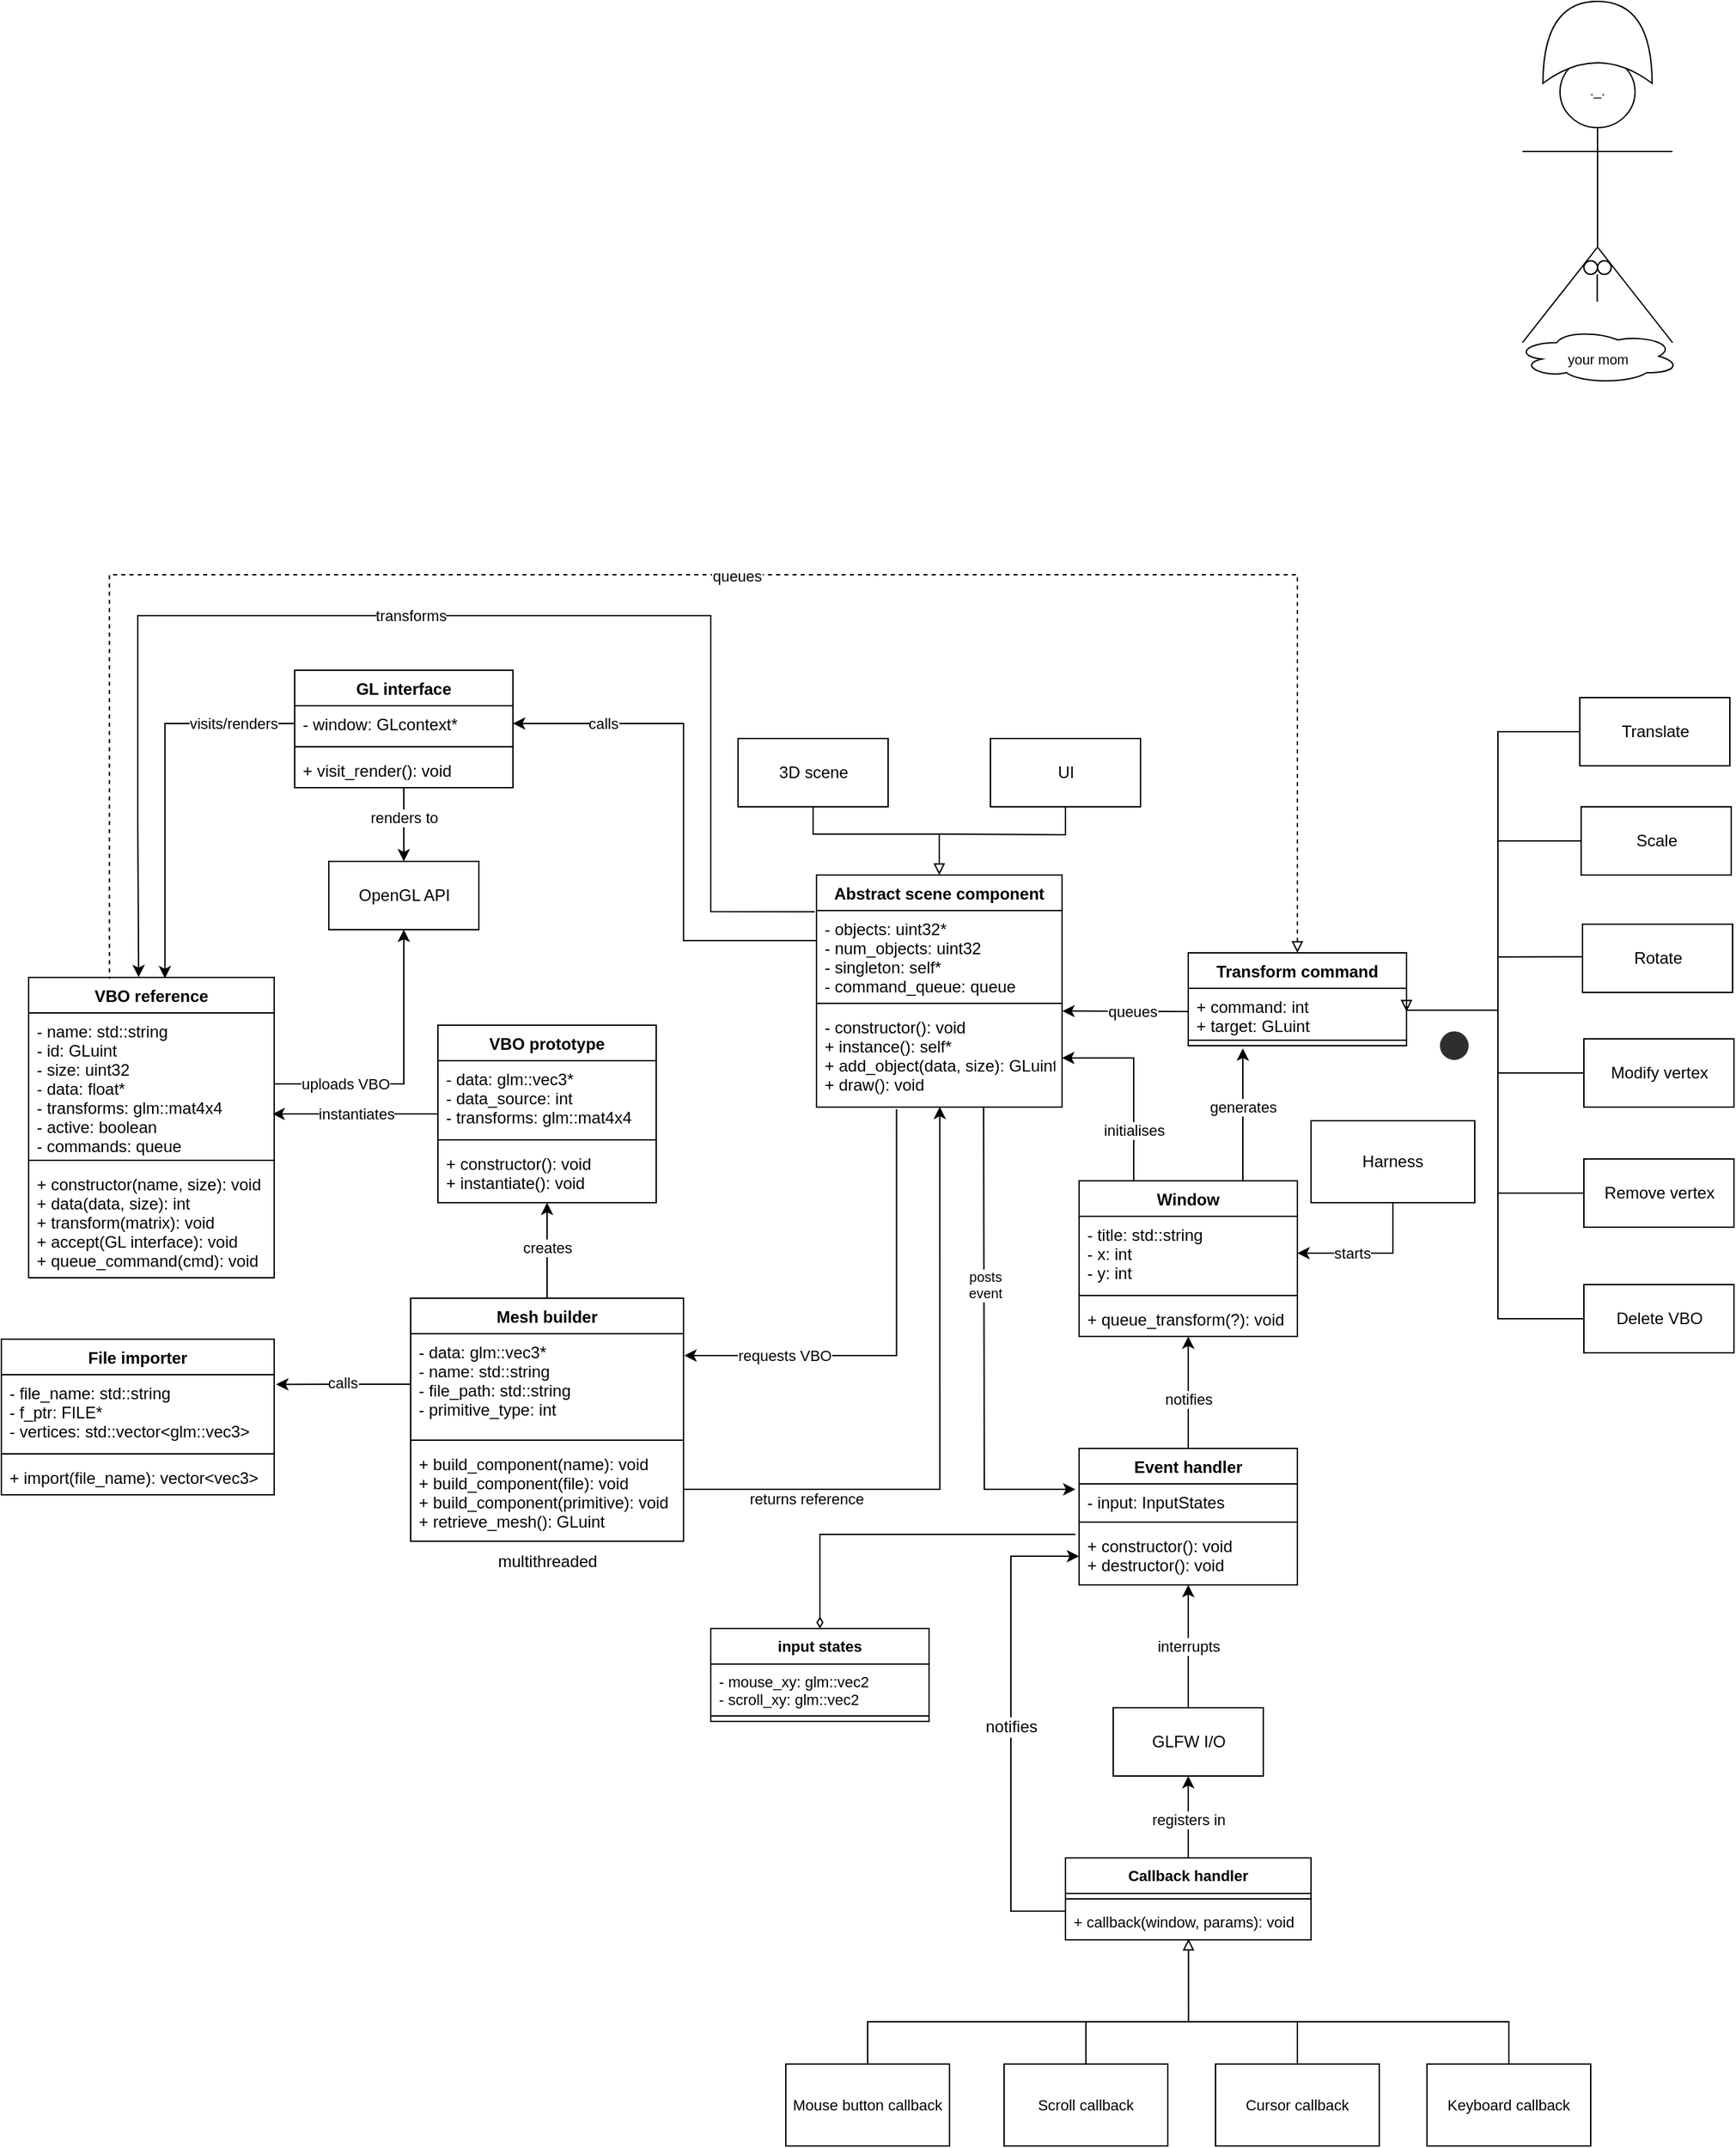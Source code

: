 <mxfile version="20.7.4" type="device"><diagram id="W9tIgFoE3N0dpQZnhDmk" name="Page-1"><mxGraphModel dx="1434" dy="965" grid="1" gridSize="10" guides="1" tooltips="1" connect="1" arrows="1" fold="1" page="1" pageScale="1" pageWidth="3300" pageHeight="4681" math="0" shadow="0"><root><mxCell id="0"/><mxCell id="1" parent="0"/><mxCell id="KyaV4JuoEpW7Y1xoKNzu-1" value="Window" style="swimlane;fontStyle=1;align=center;verticalAlign=top;childLayout=stackLayout;horizontal=1;startSize=26;horizontalStack=0;resizeParent=1;resizeParentMax=0;resizeLast=0;collapsible=1;marginBottom=0;" parent="1" vertex="1"><mxGeometry x="1940" y="1664" width="160" height="114" as="geometry"/></mxCell><mxCell id="KyaV4JuoEpW7Y1xoKNzu-2" value="- title: std::string&#10;- x: int&#10;- y: int" style="text;strokeColor=none;fillColor=none;align=left;verticalAlign=top;spacingLeft=4;spacingRight=4;overflow=hidden;rotatable=0;points=[[0,0.5],[1,0.5]];portConstraint=eastwest;" parent="KyaV4JuoEpW7Y1xoKNzu-1" vertex="1"><mxGeometry y="26" width="160" height="54" as="geometry"/></mxCell><mxCell id="KyaV4JuoEpW7Y1xoKNzu-3" value="" style="line;strokeWidth=1;fillColor=none;align=left;verticalAlign=middle;spacingTop=-1;spacingLeft=3;spacingRight=3;rotatable=0;labelPosition=right;points=[];portConstraint=eastwest;strokeColor=inherit;" parent="KyaV4JuoEpW7Y1xoKNzu-1" vertex="1"><mxGeometry y="80" width="160" height="8" as="geometry"/></mxCell><mxCell id="KyaV4JuoEpW7Y1xoKNzu-4" value="+ queue_transform(?): void" style="text;strokeColor=none;fillColor=none;align=left;verticalAlign=top;spacingLeft=4;spacingRight=4;overflow=hidden;rotatable=0;points=[[0,0.5],[1,0.5]];portConstraint=eastwest;" parent="KyaV4JuoEpW7Y1xoKNzu-1" vertex="1"><mxGeometry y="88" width="160" height="26" as="geometry"/></mxCell><mxCell id="KyaV4JuoEpW7Y1xoKNzu-5" value="VBO reference" style="swimlane;fontStyle=1;align=center;verticalAlign=top;childLayout=stackLayout;horizontal=1;startSize=26;horizontalStack=0;resizeParent=1;resizeParentMax=0;resizeLast=0;collapsible=1;marginBottom=0;" parent="1" vertex="1"><mxGeometry x="1170" y="1515" width="180" height="220" as="geometry"/></mxCell><mxCell id="KyaV4JuoEpW7Y1xoKNzu-6" value="- name: std::string&#10;- id: GLuint&#10;- size: uint32&#10;- data: float*&#10;- transforms: glm::mat4x4&#10;- active: boolean&#10;- commands: queue&#10;&#10;" style="text;strokeColor=none;fillColor=none;align=left;verticalAlign=top;spacingLeft=4;spacingRight=4;overflow=hidden;rotatable=0;points=[[0,0.5],[1,0.5]];portConstraint=eastwest;" parent="KyaV4JuoEpW7Y1xoKNzu-5" vertex="1"><mxGeometry y="26" width="180" height="104" as="geometry"/></mxCell><mxCell id="KyaV4JuoEpW7Y1xoKNzu-7" value="" style="line;strokeWidth=1;fillColor=none;align=left;verticalAlign=middle;spacingTop=-1;spacingLeft=3;spacingRight=3;rotatable=0;labelPosition=right;points=[];portConstraint=eastwest;strokeColor=inherit;" parent="KyaV4JuoEpW7Y1xoKNzu-5" vertex="1"><mxGeometry y="130" width="180" height="8" as="geometry"/></mxCell><mxCell id="KyaV4JuoEpW7Y1xoKNzu-8" value="+ constructor(name, size): void&#10;+ data(data, size): int&#10;+ transform(matrix): void&#10;+ accept(GL interface): void&#10;+ queue_command(cmd): void&#10;&#10;&#10;" style="text;strokeColor=none;fillColor=none;align=left;verticalAlign=top;spacingLeft=4;spacingRight=4;overflow=hidden;rotatable=0;points=[[0,0.5],[1,0.5]];portConstraint=eastwest;" parent="KyaV4JuoEpW7Y1xoKNzu-5" vertex="1"><mxGeometry y="138" width="180" height="82" as="geometry"/></mxCell><mxCell id="KyaV4JuoEpW7Y1xoKNzu-9" value="" style="group" parent="1" connectable="0" vertex="1"><mxGeometry x="1690" y="1340" width="295" height="250" as="geometry"/></mxCell><mxCell id="KyaV4JuoEpW7Y1xoKNzu-10" value="Abstract scene component" style="swimlane;fontStyle=1;align=center;verticalAlign=top;childLayout=stackLayout;horizontal=1;startSize=26;horizontalStack=0;resizeParent=1;resizeParentMax=0;resizeLast=0;collapsible=1;marginBottom=0;" parent="KyaV4JuoEpW7Y1xoKNzu-9" vertex="1"><mxGeometry x="57.5" y="100" width="180" height="170" as="geometry"/></mxCell><mxCell id="KyaV4JuoEpW7Y1xoKNzu-11" value="- objects: uint32*&#10;- num_objects: uint32&#10;- singleton: self*&#10;- command_queue: queue&#10;" style="text;strokeColor=none;fillColor=none;align=left;verticalAlign=top;spacingLeft=4;spacingRight=4;overflow=hidden;rotatable=0;points=[[0,0.5],[1,0.5]];portConstraint=eastwest;" parent="KyaV4JuoEpW7Y1xoKNzu-10" vertex="1"><mxGeometry y="26" width="180" height="64" as="geometry"/></mxCell><mxCell id="KyaV4JuoEpW7Y1xoKNzu-12" value="" style="line;strokeWidth=1;fillColor=none;align=left;verticalAlign=middle;spacingTop=-1;spacingLeft=3;spacingRight=3;rotatable=0;labelPosition=right;points=[];portConstraint=eastwest;strokeColor=inherit;" parent="KyaV4JuoEpW7Y1xoKNzu-10" vertex="1"><mxGeometry y="90" width="180" height="8" as="geometry"/></mxCell><mxCell id="KyaV4JuoEpW7Y1xoKNzu-13" value="- constructor(): void&#10;+ instance(): self*&#10;+ add_object(data, size): GLuint&#10;+ draw(): void&#10;" style="text;strokeColor=none;fillColor=none;align=left;verticalAlign=top;spacingLeft=4;spacingRight=4;overflow=hidden;rotatable=0;points=[[0,0.5],[1,0.5]];portConstraint=eastwest;" parent="KyaV4JuoEpW7Y1xoKNzu-10" vertex="1"><mxGeometry y="98" width="180" height="72" as="geometry"/></mxCell><mxCell id="KyaV4JuoEpW7Y1xoKNzu-14" value="3D scene" style="html=1;" parent="KyaV4JuoEpW7Y1xoKNzu-9" vertex="1"><mxGeometry width="110" height="50" as="geometry"/></mxCell><mxCell id="KyaV4JuoEpW7Y1xoKNzu-15" value="UI" style="html=1;" parent="KyaV4JuoEpW7Y1xoKNzu-9" vertex="1"><mxGeometry x="185" width="110" height="50" as="geometry"/></mxCell><mxCell id="KyaV4JuoEpW7Y1xoKNzu-16" value="" style="endArrow=block;html=1;rounded=0;endFill=0;entryX=0.5;entryY=0;entryDx=0;entryDy=0;exitX=0.5;exitY=1;exitDx=0;exitDy=0;edgeStyle=orthogonalEdgeStyle;" parent="KyaV4JuoEpW7Y1xoKNzu-9" source="KyaV4JuoEpW7Y1xoKNzu-14" target="KyaV4JuoEpW7Y1xoKNzu-10" edge="1"><mxGeometry width="50" height="50" relative="1" as="geometry"><mxPoint x="-172.5" y="10" as="sourcePoint"/><mxPoint x="-122.5" y="-40" as="targetPoint"/><Array as="points"><mxPoint x="55.5" y="70"/><mxPoint x="147.5" y="70"/></Array></mxGeometry></mxCell><mxCell id="KyaV4JuoEpW7Y1xoKNzu-17" value="" style="endArrow=none;html=1;rounded=0;entryX=0.5;entryY=1;entryDx=0;entryDy=0;edgeStyle=orthogonalEdgeStyle;" parent="KyaV4JuoEpW7Y1xoKNzu-9" target="KyaV4JuoEpW7Y1xoKNzu-15" edge="1"><mxGeometry width="50" height="50" relative="1" as="geometry"><mxPoint x="147.5" y="70" as="sourcePoint"/><mxPoint x="327.5" y="70" as="targetPoint"/></mxGeometry></mxCell><mxCell id="KyaV4JuoEpW7Y1xoKNzu-18" value="" style="group" parent="1" connectable="0" vertex="1"><mxGeometry x="2010" y="1310" width="410" height="480" as="geometry"/></mxCell><mxCell id="KyaV4JuoEpW7Y1xoKNzu-19" value="Translate" style="html=1;" parent="KyaV4JuoEpW7Y1xoKNzu-18" vertex="1"><mxGeometry x="297" width="110" height="50" as="geometry"/></mxCell><mxCell id="KyaV4JuoEpW7Y1xoKNzu-20" value="Scale" style="html=1;" parent="KyaV4JuoEpW7Y1xoKNzu-18" vertex="1"><mxGeometry x="298" y="80" width="110" height="50" as="geometry"/></mxCell><mxCell id="KyaV4JuoEpW7Y1xoKNzu-21" value="Rotate" style="html=1;" parent="KyaV4JuoEpW7Y1xoKNzu-18" vertex="1"><mxGeometry x="299" y="166" width="110" height="50" as="geometry"/></mxCell><mxCell id="KyaV4JuoEpW7Y1xoKNzu-22" value="Modify vertex" style="html=1;" parent="KyaV4JuoEpW7Y1xoKNzu-18" vertex="1"><mxGeometry x="300" y="250" width="110" height="50" as="geometry"/></mxCell><mxCell id="KyaV4JuoEpW7Y1xoKNzu-23" value="Remove vertex" style="html=1;" parent="KyaV4JuoEpW7Y1xoKNzu-18" vertex="1"><mxGeometry x="300" y="338" width="110" height="50" as="geometry"/></mxCell><mxCell id="KyaV4JuoEpW7Y1xoKNzu-24" value="Delete VBO" style="html=1;" parent="KyaV4JuoEpW7Y1xoKNzu-18" vertex="1"><mxGeometry x="300" y="430" width="110" height="50" as="geometry"/></mxCell><mxCell id="KyaV4JuoEpW7Y1xoKNzu-25" value="" style="endArrow=block;html=1;rounded=0;endFill=0;exitX=0;exitY=0.5;exitDx=0;exitDy=0;edgeStyle=orthogonalEdgeStyle;" parent="KyaV4JuoEpW7Y1xoKNzu-18" source="KyaV4JuoEpW7Y1xoKNzu-19" edge="1"><mxGeometry width="50" height="50" relative="1" as="geometry"><mxPoint x="-303" y="190" as="sourcePoint"/><mxPoint x="170" y="230" as="targetPoint"/><Array as="points"><mxPoint x="237" y="25"/><mxPoint x="237" y="229"/></Array></mxGeometry></mxCell><mxCell id="KyaV4JuoEpW7Y1xoKNzu-26" value="" style="endArrow=none;html=1;rounded=0;entryX=0;entryY=0.5;entryDx=0;entryDy=0;edgeStyle=orthogonalEdgeStyle;" parent="KyaV4JuoEpW7Y1xoKNzu-18" target="KyaV4JuoEpW7Y1xoKNzu-24" edge="1"><mxGeometry width="50" height="50" relative="1" as="geometry"><mxPoint x="237" y="220" as="sourcePoint"/><mxPoint x="147" y="100" as="targetPoint"/><Array as="points"><mxPoint x="237" y="455"/></Array></mxGeometry></mxCell><mxCell id="KyaV4JuoEpW7Y1xoKNzu-27" value="" style="endArrow=none;html=1;rounded=0;exitX=0;exitY=0.5;exitDx=0;exitDy=0;" parent="KyaV4JuoEpW7Y1xoKNzu-18" source="KyaV4JuoEpW7Y1xoKNzu-20" edge="1"><mxGeometry width="50" height="50" relative="1" as="geometry"><mxPoint x="567" y="210" as="sourcePoint"/><mxPoint x="237" y="105" as="targetPoint"/></mxGeometry></mxCell><mxCell id="KyaV4JuoEpW7Y1xoKNzu-28" value="" style="endArrow=none;html=1;rounded=0;exitX=-0.001;exitY=0.478;exitDx=0;exitDy=0;exitPerimeter=0;" parent="KyaV4JuoEpW7Y1xoKNzu-18" source="KyaV4JuoEpW7Y1xoKNzu-21" edge="1"><mxGeometry width="50" height="50" relative="1" as="geometry"><mxPoint x="287" y="190" as="sourcePoint"/><mxPoint x="237" y="190" as="targetPoint"/></mxGeometry></mxCell><mxCell id="KyaV4JuoEpW7Y1xoKNzu-29" value="" style="endArrow=none;html=1;rounded=0;entryX=0;entryY=0.5;entryDx=0;entryDy=0;" parent="KyaV4JuoEpW7Y1xoKNzu-18" target="KyaV4JuoEpW7Y1xoKNzu-22" edge="1"><mxGeometry width="50" height="50" relative="1" as="geometry"><mxPoint x="237" y="275" as="sourcePoint"/><mxPoint x="207" y="330" as="targetPoint"/></mxGeometry></mxCell><mxCell id="KyaV4JuoEpW7Y1xoKNzu-30" value="" style="endArrow=none;html=1;rounded=0;entryX=0;entryY=0.5;entryDx=0;entryDy=0;" parent="KyaV4JuoEpW7Y1xoKNzu-18" target="KyaV4JuoEpW7Y1xoKNzu-23" edge="1"><mxGeometry width="50" height="50" relative="1" as="geometry"><mxPoint x="237" y="363" as="sourcePoint"/><mxPoint x="197" y="380" as="targetPoint"/></mxGeometry></mxCell><mxCell id="KyaV4JuoEpW7Y1xoKNzu-31" value="Transform command" style="swimlane;fontStyle=1;align=center;verticalAlign=top;childLayout=stackLayout;horizontal=1;startSize=26;horizontalStack=0;resizeParent=1;resizeParentMax=0;resizeLast=0;collapsible=1;marginBottom=0;" parent="KyaV4JuoEpW7Y1xoKNzu-18" vertex="1"><mxGeometry x="10" y="187" width="160" height="68" as="geometry"/></mxCell><mxCell id="KyaV4JuoEpW7Y1xoKNzu-32" value="+ command: int&#10;+ target: GLuint&#10;" style="text;strokeColor=none;fillColor=none;align=left;verticalAlign=top;spacingLeft=4;spacingRight=4;overflow=hidden;rotatable=0;points=[[0,0.5],[1,0.5]];portConstraint=eastwest;" parent="KyaV4JuoEpW7Y1xoKNzu-31" vertex="1"><mxGeometry y="26" width="160" height="34" as="geometry"/></mxCell><mxCell id="KyaV4JuoEpW7Y1xoKNzu-33" value="" style="line;strokeWidth=1;fillColor=none;align=left;verticalAlign=middle;spacingTop=-1;spacingLeft=3;spacingRight=3;rotatable=0;labelPosition=right;points=[];portConstraint=eastwest;strokeColor=inherit;" parent="KyaV4JuoEpW7Y1xoKNzu-31" vertex="1"><mxGeometry y="60" width="160" height="8" as="geometry"/></mxCell><mxCell id="KyaV4JuoEpW7Y1xoKNzu-78" value="Harness" style="rounded=0;whiteSpace=wrap;html=1;" parent="KyaV4JuoEpW7Y1xoKNzu-18" vertex="1"><mxGeometry x="100" y="310" width="120" height="60" as="geometry"/></mxCell><mxCell id="KyaV4JuoEpW7Y1xoKNzu-96" value="" style="ellipse;html=1;shape=startState;fillColor=#2f2d2d;strokeColor=#F8FFF2;" parent="KyaV4JuoEpW7Y1xoKNzu-18" vertex="1"><mxGeometry x="190" y="240" width="30" height="30" as="geometry"/></mxCell><mxCell id="KyaV4JuoEpW7Y1xoKNzu-97" value="" style="edgeStyle=orthogonalEdgeStyle;html=1;verticalAlign=bottom;endArrow=open;endSize=8;strokeColor=#ffffff;rounded=0;entryX=0.5;entryY=0;entryDx=0;entryDy=0;" parent="KyaV4JuoEpW7Y1xoKNzu-18" source="KyaV4JuoEpW7Y1xoKNzu-96" target="KyaV4JuoEpW7Y1xoKNzu-78" edge="1"><mxGeometry relative="1" as="geometry"><mxPoint x="645" y="628" as="targetPoint"/></mxGeometry></mxCell><mxCell id="KyaV4JuoEpW7Y1xoKNzu-34" value="VBO prototype" style="swimlane;fontStyle=1;align=center;verticalAlign=top;childLayout=stackLayout;horizontal=1;startSize=26;horizontalStack=0;resizeParent=1;resizeParentMax=0;resizeLast=0;collapsible=1;marginBottom=0;" parent="1" vertex="1"><mxGeometry x="1470" y="1550" width="160" height="130" as="geometry"/></mxCell><mxCell id="KyaV4JuoEpW7Y1xoKNzu-35" value="- data: glm::vec3*&#10;- data_source: int&#10;- transforms: glm::mat4x4&#10;" style="text;strokeColor=none;fillColor=none;align=left;verticalAlign=top;spacingLeft=4;spacingRight=4;overflow=hidden;rotatable=0;points=[[0,0.5],[1,0.5]];portConstraint=eastwest;" parent="KyaV4JuoEpW7Y1xoKNzu-34" vertex="1"><mxGeometry y="26" width="160" height="54" as="geometry"/></mxCell><mxCell id="KyaV4JuoEpW7Y1xoKNzu-36" value="" style="line;strokeWidth=1;fillColor=none;align=left;verticalAlign=middle;spacingTop=-1;spacingLeft=3;spacingRight=3;rotatable=0;labelPosition=right;points=[];portConstraint=eastwest;strokeColor=inherit;" parent="KyaV4JuoEpW7Y1xoKNzu-34" vertex="1"><mxGeometry y="80" width="160" height="8" as="geometry"/></mxCell><mxCell id="KyaV4JuoEpW7Y1xoKNzu-37" value="+ constructor(): void&#10;+ instantiate(): void" style="text;strokeColor=none;fillColor=none;align=left;verticalAlign=top;spacingLeft=4;spacingRight=4;overflow=hidden;rotatable=0;points=[[0,0.5],[1,0.5]];portConstraint=eastwest;" parent="KyaV4JuoEpW7Y1xoKNzu-34" vertex="1"><mxGeometry y="88" width="160" height="42" as="geometry"/></mxCell><mxCell id="KyaV4JuoEpW7Y1xoKNzu-38" value="" style="endArrow=classic;html=1;rounded=0;exitX=0.5;exitY=0;exitDx=0;exitDy=0;" parent="1" source="KyaV4JuoEpW7Y1xoKNzu-62" target="KyaV4JuoEpW7Y1xoKNzu-37" edge="1"><mxGeometry width="50" height="50" relative="1" as="geometry"><mxPoint x="1270" y="1750" as="sourcePoint"/><mxPoint x="1530" y="1600" as="targetPoint"/></mxGeometry></mxCell><mxCell id="KyaV4JuoEpW7Y1xoKNzu-39" value="creates" style="edgeLabel;html=1;align=center;verticalAlign=middle;resizable=0;points=[];" parent="KyaV4JuoEpW7Y1xoKNzu-38" connectable="0" vertex="1"><mxGeometry x="-0.261" y="-2" relative="1" as="geometry"><mxPoint x="-2" y="-11" as="offset"/></mxGeometry></mxCell><mxCell id="KyaV4JuoEpW7Y1xoKNzu-40" value="" style="endArrow=classic;html=1;rounded=0;edgeStyle=orthogonalEdgeStyle;entryX=0.502;entryY=0.996;entryDx=0;entryDy=0;entryPerimeter=0;exitX=1;exitY=0.5;exitDx=0;exitDy=0;" parent="1" source="KyaV4JuoEpW7Y1xoKNzu-65" target="KyaV4JuoEpW7Y1xoKNzu-13" edge="1"><mxGeometry width="50" height="50" relative="1" as="geometry"><mxPoint x="1650" y="1710" as="sourcePoint"/><mxPoint x="1700" y="1660" as="targetPoint"/><Array as="points"><mxPoint x="1650" y="1890"/><mxPoint x="1838" y="1890"/></Array></mxGeometry></mxCell><mxCell id="KyaV4JuoEpW7Y1xoKNzu-41" value="returns reference" style="edgeLabel;html=1;align=center;verticalAlign=middle;resizable=0;points=[];" parent="KyaV4JuoEpW7Y1xoKNzu-40" connectable="0" vertex="1"><mxGeometry x="-0.184" y="-1" relative="1" as="geometry"><mxPoint x="-99" y="8" as="offset"/></mxGeometry></mxCell><mxCell id="KyaV4JuoEpW7Y1xoKNzu-42" value="" style="endArrow=classic;html=1;rounded=0;exitX=0.326;exitY=1.021;exitDx=0;exitDy=0;exitPerimeter=0;entryX=1.003;entryY=0.222;entryDx=0;entryDy=0;edgeStyle=orthogonalEdgeStyle;entryPerimeter=0;shadow=0;" parent="1" source="KyaV4JuoEpW7Y1xoKNzu-13" target="KyaV4JuoEpW7Y1xoKNzu-63" edge="1"><mxGeometry width="50" height="50" relative="1" as="geometry"><mxPoint x="1260" y="1740" as="sourcePoint"/><mxPoint x="1310" y="1690" as="targetPoint"/><Array as="points"><mxPoint x="1806" y="1792"/><mxPoint x="1651" y="1792"/></Array></mxGeometry></mxCell><mxCell id="KyaV4JuoEpW7Y1xoKNzu-43" value="requests VBO" style="edgeLabel;html=1;align=center;verticalAlign=middle;resizable=0;points=[];" parent="KyaV4JuoEpW7Y1xoKNzu-42" connectable="0" vertex="1"><mxGeometry x="0.219" relative="1" as="geometry"><mxPoint x="-58" as="offset"/></mxGeometry></mxCell><mxCell id="KyaV4JuoEpW7Y1xoKNzu-44" value="GL interface" style="swimlane;fontStyle=1;align=center;verticalAlign=top;childLayout=stackLayout;horizontal=1;startSize=26;horizontalStack=0;resizeParent=1;resizeParentMax=0;resizeLast=0;collapsible=1;marginBottom=0;" parent="1" vertex="1"><mxGeometry x="1365" y="1290" width="160" height="86" as="geometry"/></mxCell><mxCell id="KyaV4JuoEpW7Y1xoKNzu-45" value="- window: GLcontext*" style="text;strokeColor=none;fillColor=none;align=left;verticalAlign=top;spacingLeft=4;spacingRight=4;overflow=hidden;rotatable=0;points=[[0,0.5],[1,0.5]];portConstraint=eastwest;" parent="KyaV4JuoEpW7Y1xoKNzu-44" vertex="1"><mxGeometry y="26" width="160" height="26" as="geometry"/></mxCell><mxCell id="KyaV4JuoEpW7Y1xoKNzu-46" value="" style="line;strokeWidth=1;fillColor=none;align=left;verticalAlign=middle;spacingTop=-1;spacingLeft=3;spacingRight=3;rotatable=0;labelPosition=right;points=[];portConstraint=eastwest;strokeColor=inherit;" parent="KyaV4JuoEpW7Y1xoKNzu-44" vertex="1"><mxGeometry y="52" width="160" height="8" as="geometry"/></mxCell><mxCell id="KyaV4JuoEpW7Y1xoKNzu-47" value="+ visit_render(): void" style="text;strokeColor=none;fillColor=none;align=left;verticalAlign=top;spacingLeft=4;spacingRight=4;overflow=hidden;rotatable=0;points=[[0,0.5],[1,0.5]];portConstraint=eastwest;" parent="KyaV4JuoEpW7Y1xoKNzu-44" vertex="1"><mxGeometry y="60" width="160" height="26" as="geometry"/></mxCell><mxCell id="KyaV4JuoEpW7Y1xoKNzu-48" value="" style="endArrow=classic;html=1;rounded=0;shadow=0;exitX=0;exitY=0.5;exitDx=0;exitDy=0;entryX=1;entryY=0.5;entryDx=0;entryDy=0;edgeStyle=orthogonalEdgeStyle;" parent="1" source="KyaV4JuoEpW7Y1xoKNzu-11" target="KyaV4JuoEpW7Y1xoKNzu-45" edge="1"><mxGeometry width="50" height="50" relative="1" as="geometry"><mxPoint x="1270" y="1340" as="sourcePoint"/><mxPoint x="1320" y="1290" as="targetPoint"/><Array as="points"><mxPoint x="1650" y="1488"/><mxPoint x="1650" y="1329"/></Array></mxGeometry></mxCell><mxCell id="KyaV4JuoEpW7Y1xoKNzu-49" value="calls" style="edgeLabel;html=1;align=center;verticalAlign=middle;resizable=0;points=[];" parent="KyaV4JuoEpW7Y1xoKNzu-48" connectable="0" vertex="1"><mxGeometry x="0.554" y="3" relative="1" as="geometry"><mxPoint x="-22" y="-3" as="offset"/></mxGeometry></mxCell><mxCell id="KyaV4JuoEpW7Y1xoKNzu-50" value="visits/renders" style="endArrow=classic;html=1;rounded=0;shadow=0;exitX=0;exitY=0.5;exitDx=0;exitDy=0;edgeStyle=orthogonalEdgeStyle;entryX=0.555;entryY=0.003;entryDx=0;entryDy=0;entryPerimeter=0;" parent="1" source="KyaV4JuoEpW7Y1xoKNzu-45" target="KyaV4JuoEpW7Y1xoKNzu-5" edge="1"><mxGeometry x="-0.681" width="50" height="50" relative="1" as="geometry"><mxPoint x="1130" y="1360" as="sourcePoint"/><mxPoint x="1270" y="1400" as="targetPoint"/><mxPoint as="offset"/><Array as="points"><mxPoint x="1270" y="1329"/></Array></mxGeometry></mxCell><mxCell id="KyaV4JuoEpW7Y1xoKNzu-51" value="OpenGL API" style="html=1;" parent="1" vertex="1"><mxGeometry x="1390" y="1430" width="110" height="50" as="geometry"/></mxCell><mxCell id="KyaV4JuoEpW7Y1xoKNzu-52" value="transforms" style="endArrow=classic;html=1;rounded=0;shadow=0;exitX=-0.007;exitY=0.013;exitDx=0;exitDy=0;exitPerimeter=0;edgeStyle=orthogonalEdgeStyle;entryX=0.448;entryY=-0.001;entryDx=0;entryDy=0;entryPerimeter=0;" parent="1" source="KyaV4JuoEpW7Y1xoKNzu-11" target="KyaV4JuoEpW7Y1xoKNzu-5" edge="1"><mxGeometry x="0.049" width="50" height="50" relative="1" as="geometry"><mxPoint x="1260" y="1270" as="sourcePoint"/><mxPoint x="1250" y="1401" as="targetPoint"/><Array as="points"><mxPoint x="1670" y="1467"/><mxPoint x="1670" y="1250"/><mxPoint x="1250" y="1250"/><mxPoint x="1250" y="1401"/></Array><mxPoint as="offset"/></mxGeometry></mxCell><mxCell id="KyaV4JuoEpW7Y1xoKNzu-53" value="instantiates" style="endArrow=classic;html=1;rounded=0;shadow=0;exitX=0;exitY=0.5;exitDx=0;exitDy=0;entryX=0.993;entryY=0.712;entryDx=0;entryDy=0;entryPerimeter=0;" parent="1" source="KyaV4JuoEpW7Y1xoKNzu-34" target="KyaV4JuoEpW7Y1xoKNzu-6" edge="1"><mxGeometry width="50" height="50" relative="1" as="geometry"><mxPoint x="1390" y="1520" as="sourcePoint"/><mxPoint x="1440" y="1470" as="targetPoint"/></mxGeometry></mxCell><mxCell id="KyaV4JuoEpW7Y1xoKNzu-54" value="" style="group" parent="1" connectable="0" vertex="1"><mxGeometry x="1150" y="1750" width="500" height="208" as="geometry"/></mxCell><mxCell id="KyaV4JuoEpW7Y1xoKNzu-55" value="File importer" style="swimlane;fontStyle=1;align=center;verticalAlign=top;childLayout=stackLayout;horizontal=1;startSize=26;horizontalStack=0;resizeParent=1;resizeParentMax=0;resizeLast=0;collapsible=1;marginBottom=0;" parent="KyaV4JuoEpW7Y1xoKNzu-54" vertex="1"><mxGeometry y="30" width="200" height="114" as="geometry"/></mxCell><mxCell id="KyaV4JuoEpW7Y1xoKNzu-56" value="- file_name: std::string&#10;- f_ptr: FILE*&#10;- vertices: std::vector&lt;glm::vec3&gt;&#10;" style="text;strokeColor=none;fillColor=none;align=left;verticalAlign=top;spacingLeft=4;spacingRight=4;overflow=hidden;rotatable=0;points=[[0,0.5],[1,0.5]];portConstraint=eastwest;" parent="KyaV4JuoEpW7Y1xoKNzu-55" vertex="1"><mxGeometry y="26" width="200" height="54" as="geometry"/></mxCell><mxCell id="KyaV4JuoEpW7Y1xoKNzu-57" value="" style="line;strokeWidth=1;fillColor=none;align=left;verticalAlign=middle;spacingTop=-1;spacingLeft=3;spacingRight=3;rotatable=0;labelPosition=right;points=[];portConstraint=eastwest;strokeColor=inherit;" parent="KyaV4JuoEpW7Y1xoKNzu-55" vertex="1"><mxGeometry y="80" width="200" height="8" as="geometry"/></mxCell><mxCell id="KyaV4JuoEpW7Y1xoKNzu-58" value="+ import(file_name): vector&lt;vec3&gt;" style="text;strokeColor=none;fillColor=none;align=left;verticalAlign=top;spacingLeft=4;spacingRight=4;overflow=hidden;rotatable=0;points=[[0,0.5],[1,0.5]];portConstraint=eastwest;" parent="KyaV4JuoEpW7Y1xoKNzu-55" vertex="1"><mxGeometry y="88" width="200" height="26" as="geometry"/></mxCell><mxCell id="KyaV4JuoEpW7Y1xoKNzu-59" value="" style="endArrow=classic;html=1;rounded=0;shadow=0;exitX=0;exitY=0.5;exitDx=0;exitDy=0;entryX=1.007;entryY=0.132;entryDx=0;entryDy=0;entryPerimeter=0;" parent="KyaV4JuoEpW7Y1xoKNzu-54" source="KyaV4JuoEpW7Y1xoKNzu-63" target="KyaV4JuoEpW7Y1xoKNzu-56" edge="1"><mxGeometry width="50" height="50" relative="1" as="geometry"><mxPoint x="210" y="40" as="sourcePoint"/><mxPoint x="210" y="63" as="targetPoint"/></mxGeometry></mxCell><mxCell id="KyaV4JuoEpW7Y1xoKNzu-60" value="calls" style="edgeLabel;html=1;align=center;verticalAlign=middle;resizable=0;points=[];" parent="KyaV4JuoEpW7Y1xoKNzu-59" connectable="0" vertex="1"><mxGeometry x="0.154" y="-1" relative="1" as="geometry"><mxPoint x="7" as="offset"/></mxGeometry></mxCell><mxCell id="KyaV4JuoEpW7Y1xoKNzu-61" value="" style="group" parent="KyaV4JuoEpW7Y1xoKNzu-54" connectable="0" vertex="1"><mxGeometry x="300" width="200" height="208" as="geometry"/></mxCell><mxCell id="KyaV4JuoEpW7Y1xoKNzu-62" value="Mesh builder" style="swimlane;fontStyle=1;align=center;verticalAlign=top;childLayout=stackLayout;horizontal=1;startSize=26;horizontalStack=0;resizeParent=1;resizeParentMax=0;resizeLast=0;collapsible=1;marginBottom=0;" parent="KyaV4JuoEpW7Y1xoKNzu-61" vertex="1"><mxGeometry width="200" height="178" as="geometry"/></mxCell><mxCell id="KyaV4JuoEpW7Y1xoKNzu-63" value="- data: glm::vec3*&#10;- name: std::string&#10;- file_path: std::string&#10;- primitive_type: int&#10;" style="text;strokeColor=none;fillColor=none;align=left;verticalAlign=top;spacingLeft=4;spacingRight=4;overflow=hidden;rotatable=0;points=[[0,0.5],[1,0.5]];portConstraint=eastwest;" parent="KyaV4JuoEpW7Y1xoKNzu-62" vertex="1"><mxGeometry y="26" width="200" height="74" as="geometry"/></mxCell><mxCell id="KyaV4JuoEpW7Y1xoKNzu-64" value="" style="line;strokeWidth=1;fillColor=none;align=left;verticalAlign=middle;spacingTop=-1;spacingLeft=3;spacingRight=3;rotatable=0;labelPosition=right;points=[];portConstraint=eastwest;strokeColor=inherit;" parent="KyaV4JuoEpW7Y1xoKNzu-62" vertex="1"><mxGeometry y="100" width="200" height="8" as="geometry"/></mxCell><mxCell id="KyaV4JuoEpW7Y1xoKNzu-65" value="+ build_component(name): void&#10;+ build_component(file): void&#10;+ build_component(primitive): void&#10;+ retrieve_mesh(): GLuint&#10;" style="text;strokeColor=none;fillColor=none;align=left;verticalAlign=top;spacingLeft=4;spacingRight=4;overflow=hidden;rotatable=0;points=[[0,0.5],[1,0.5]];portConstraint=eastwest;" parent="KyaV4JuoEpW7Y1xoKNzu-62" vertex="1"><mxGeometry y="108" width="200" height="70" as="geometry"/></mxCell><mxCell id="KyaV4JuoEpW7Y1xoKNzu-66" value="multithreaded" style="text;html=1;align=center;verticalAlign=middle;resizable=0;points=[];autosize=1;strokeColor=none;fillColor=none;" parent="KyaV4JuoEpW7Y1xoKNzu-61" vertex="1"><mxGeometry x="50" y="178" width="100" height="30" as="geometry"/></mxCell><mxCell id="KyaV4JuoEpW7Y1xoKNzu-67" value="" style="endArrow=classic;html=1;rounded=0;shadow=0;exitX=1;exitY=0.5;exitDx=0;exitDy=0;entryX=0.5;entryY=1;entryDx=0;entryDy=0;edgeStyle=orthogonalEdgeStyle;" parent="1" source="KyaV4JuoEpW7Y1xoKNzu-6" target="KyaV4JuoEpW7Y1xoKNzu-51" edge="1"><mxGeometry width="50" height="50" relative="1" as="geometry"><mxPoint x="1380" y="1570" as="sourcePoint"/><mxPoint x="1430" y="1520" as="targetPoint"/></mxGeometry></mxCell><mxCell id="KyaV4JuoEpW7Y1xoKNzu-68" value="uploads VBO" style="edgeLabel;html=1;align=center;verticalAlign=middle;resizable=0;points=[];" parent="KyaV4JuoEpW7Y1xoKNzu-67" connectable="0" vertex="1"><mxGeometry x="-0.534" y="-1" relative="1" as="geometry"><mxPoint x="3" y="-1" as="offset"/></mxGeometry></mxCell><mxCell id="KyaV4JuoEpW7Y1xoKNzu-69" value="" style="endArrow=classic;html=1;rounded=0;shadow=0;entryX=0.5;entryY=0;entryDx=0;entryDy=0;exitX=0.5;exitY=1;exitDx=0;exitDy=0;" parent="1" source="KyaV4JuoEpW7Y1xoKNzu-44" target="KyaV4JuoEpW7Y1xoKNzu-51" edge="1"><mxGeometry width="50" height="50" relative="1" as="geometry"><mxPoint x="1370" y="1400" as="sourcePoint"/><mxPoint x="1350" y="1400" as="targetPoint"/></mxGeometry></mxCell><mxCell id="KyaV4JuoEpW7Y1xoKNzu-70" value="renders to" style="edgeLabel;html=1;align=center;verticalAlign=middle;resizable=0;points=[];" parent="KyaV4JuoEpW7Y1xoKNzu-69" connectable="0" vertex="1"><mxGeometry x="-0.196" relative="1" as="geometry"><mxPoint as="offset"/></mxGeometry></mxCell><mxCell id="KyaV4JuoEpW7Y1xoKNzu-71" value="" style="endArrow=classic;html=1;rounded=0;shadow=0;exitX=0;exitY=0.5;exitDx=0;exitDy=0;entryX=1.001;entryY=0.023;entryDx=0;entryDy=0;entryPerimeter=0;" parent="1" source="KyaV4JuoEpW7Y1xoKNzu-32" target="KyaV4JuoEpW7Y1xoKNzu-13" edge="1"><mxGeometry width="50" height="50" relative="1" as="geometry"><mxPoint x="1940" y="1660" as="sourcePoint"/><mxPoint x="1990" y="1610" as="targetPoint"/></mxGeometry></mxCell><mxCell id="KyaV4JuoEpW7Y1xoKNzu-72" value="queues" style="edgeLabel;html=1;align=center;verticalAlign=middle;resizable=0;points=[];" parent="KyaV4JuoEpW7Y1xoKNzu-71" connectable="0" vertex="1"><mxGeometry x="-0.097" y="2" relative="1" as="geometry"><mxPoint y="-2" as="offset"/></mxGeometry></mxCell><mxCell id="KyaV4JuoEpW7Y1xoKNzu-73" value="" style="endArrow=classic;html=1;rounded=0;shadow=0;exitX=0.25;exitY=0;exitDx=0;exitDy=0;entryX=1;entryY=0.5;entryDx=0;entryDy=0;" parent="1" source="KyaV4JuoEpW7Y1xoKNzu-1" target="KyaV4JuoEpW7Y1xoKNzu-13" edge="1"><mxGeometry width="50" height="50" relative="1" as="geometry"><mxPoint x="1860" y="1720" as="sourcePoint"/><mxPoint x="1910" y="1670" as="targetPoint"/><Array as="points"><mxPoint x="1980" y="1574"/></Array></mxGeometry></mxCell><mxCell id="KyaV4JuoEpW7Y1xoKNzu-74" value="initialises" style="edgeLabel;html=1;align=center;verticalAlign=middle;resizable=0;points=[];" parent="KyaV4JuoEpW7Y1xoKNzu-73" connectable="0" vertex="1"><mxGeometry x="-0.473" relative="1" as="geometry"><mxPoint as="offset"/></mxGeometry></mxCell><mxCell id="KyaV4JuoEpW7Y1xoKNzu-75" value="generates" style="endArrow=classic;html=1;rounded=0;shadow=0;exitX=0.75;exitY=0;exitDx=0;exitDy=0;edgeStyle=orthogonalEdgeStyle;" parent="1" source="KyaV4JuoEpW7Y1xoKNzu-1" edge="1"><mxGeometry x="0.113" width="50" height="50" relative="1" as="geometry"><mxPoint x="1870" y="1770" as="sourcePoint"/><mxPoint x="2060" y="1567" as="targetPoint"/><mxPoint as="offset"/><Array as="points"><mxPoint x="2060" y="1567"/></Array></mxGeometry></mxCell><mxCell id="KyaV4JuoEpW7Y1xoKNzu-79" value="starts" style="endArrow=classic;html=1;rounded=0;exitX=0.5;exitY=1;exitDx=0;exitDy=0;entryX=1;entryY=0.5;entryDx=0;entryDy=0;edgeStyle=orthogonalEdgeStyle;" parent="1" source="KyaV4JuoEpW7Y1xoKNzu-78" target="KyaV4JuoEpW7Y1xoKNzu-2" edge="1"><mxGeometry x="0.253" width="50" height="50" relative="1" as="geometry"><mxPoint x="2040" y="1940" as="sourcePoint"/><mxPoint x="2090" y="1890" as="targetPoint"/><Array as="points"><mxPoint x="2170" y="1717"/></Array><mxPoint as="offset"/></mxGeometry></mxCell><mxCell id="KyaV4JuoEpW7Y1xoKNzu-84" value="Event handler" style="swimlane;fontStyle=1;align=center;verticalAlign=top;childLayout=stackLayout;horizontal=1;startSize=26;horizontalStack=0;resizeParent=1;resizeParentMax=0;resizeLast=0;collapsible=1;marginBottom=0;" parent="1" vertex="1"><mxGeometry x="1940" y="1860" width="160" height="100" as="geometry"/></mxCell><mxCell id="KyaV4JuoEpW7Y1xoKNzu-85" value="- input: InputStates" style="text;strokeColor=none;fillColor=none;align=left;verticalAlign=top;spacingLeft=4;spacingRight=4;overflow=hidden;rotatable=0;points=[[0,0.5],[1,0.5]];portConstraint=eastwest;" parent="KyaV4JuoEpW7Y1xoKNzu-84" vertex="1"><mxGeometry y="26" width="160" height="24" as="geometry"/></mxCell><mxCell id="KyaV4JuoEpW7Y1xoKNzu-86" value="" style="line;strokeWidth=1;fillColor=none;align=left;verticalAlign=middle;spacingTop=-1;spacingLeft=3;spacingRight=3;rotatable=0;labelPosition=right;points=[];portConstraint=eastwest;strokeColor=inherit;" parent="KyaV4JuoEpW7Y1xoKNzu-84" vertex="1"><mxGeometry y="50" width="160" height="8" as="geometry"/></mxCell><mxCell id="KyaV4JuoEpW7Y1xoKNzu-87" value="+ constructor(): void&#10;+ destructor(): void" style="text;strokeColor=none;fillColor=none;align=left;verticalAlign=top;spacingLeft=4;spacingRight=4;overflow=hidden;rotatable=0;points=[[0,0.5],[1,0.5]];portConstraint=eastwest;" parent="KyaV4JuoEpW7Y1xoKNzu-84" vertex="1"><mxGeometry y="58" width="160" height="42" as="geometry"/></mxCell><mxCell id="EsFmP9NGMLDTgkNkk84m-44" value="" style="edgeStyle=orthogonalEdgeStyle;rounded=0;orthogonalLoop=1;jettySize=auto;html=1;fontSize=11;startArrow=classic;startFill=1;endArrow=none;endFill=0;startSize=6;endSize=6;sourcePerimeterSpacing=0;targetPerimeterSpacing=0;entryX=0.5;entryY=0;entryDx=0;entryDy=0;" parent="1" source="KyaV4JuoEpW7Y1xoKNzu-92" target="EsFmP9NGMLDTgkNkk84m-18" edge="1"><mxGeometry relative="1" as="geometry"/></mxCell><mxCell id="EsFmP9NGMLDTgkNkk84m-45" value="registers in" style="edgeLabel;html=1;align=center;verticalAlign=middle;resizable=0;points=[];fontSize=11;" parent="EsFmP9NGMLDTgkNkk84m-44" vertex="1" connectable="0"><mxGeometry x="0.052" relative="1" as="geometry"><mxPoint as="offset"/></mxGeometry></mxCell><mxCell id="KyaV4JuoEpW7Y1xoKNzu-92" value="GLFW I/O" style="html=1;" parent="1" vertex="1"><mxGeometry x="1965" y="2050" width="110" height="50" as="geometry"/></mxCell><mxCell id="KyaV4JuoEpW7Y1xoKNzu-93" value="interrupts" style="endArrow=none;html=1;rounded=0;entryX=0.5;entryY=0;entryDx=0;entryDy=0;exitX=0.5;exitY=1;exitDx=0;exitDy=0;startArrow=classic;startFill=1;endFill=0;" parent="1" source="KyaV4JuoEpW7Y1xoKNzu-84" target="KyaV4JuoEpW7Y1xoKNzu-92" edge="1"><mxGeometry width="50" height="50" relative="1" as="geometry"><mxPoint x="2080" y="1970" as="sourcePoint"/><mxPoint x="1790" y="2060" as="targetPoint"/></mxGeometry></mxCell><mxCell id="KyaV4JuoEpW7Y1xoKNzu-98" value="" style="endArrow=classic;html=1;rounded=0;fontSize=10;startSize=14;endSize=6;sourcePerimeterSpacing=8;targetPerimeterSpacing=8;curved=1;exitX=0.5;exitY=0;exitDx=0;exitDy=0;entryX=0.5;entryY=1;entryDx=0;entryDy=0;" parent="1" source="KyaV4JuoEpW7Y1xoKNzu-84" target="KyaV4JuoEpW7Y1xoKNzu-1" edge="1"><mxGeometry width="50" height="50" relative="1" as="geometry"><mxPoint x="2180" y="2000" as="sourcePoint"/><mxPoint x="2170" y="1903" as="targetPoint"/></mxGeometry></mxCell><mxCell id="KyaV4JuoEpW7Y1xoKNzu-99" value="notifies" style="edgeLabel;html=1;align=center;verticalAlign=middle;resizable=0;points=[];fontSize=11;" parent="KyaV4JuoEpW7Y1xoKNzu-98" vertex="1" connectable="0"><mxGeometry x="-0.337" y="-2" relative="1" as="geometry"><mxPoint x="-2" y="-9" as="offset"/></mxGeometry></mxCell><mxCell id="KyaV4JuoEpW7Y1xoKNzu-101" value="" style="endArrow=classic;html=1;rounded=0;fontSize=10;startSize=14;endSize=6;sourcePerimeterSpacing=8;targetPerimeterSpacing=8;entryX=-0.017;entryY=0.168;entryDx=0;entryDy=0;edgeStyle=orthogonalEdgeStyle;entryPerimeter=0;" parent="1" target="KyaV4JuoEpW7Y1xoKNzu-85" edge="1"><mxGeometry width="50" height="50" relative="1" as="geometry"><mxPoint x="1870" y="1610" as="sourcePoint"/><mxPoint x="1640" y="1980" as="targetPoint"/></mxGeometry></mxCell><mxCell id="KyaV4JuoEpW7Y1xoKNzu-102" value="posts&lt;br&gt;event" style="edgeLabel;html=1;align=center;verticalAlign=middle;resizable=0;points=[];fontSize=10;" parent="KyaV4JuoEpW7Y1xoKNzu-101" vertex="1" connectable="0"><mxGeometry x="-0.253" y="1" relative="1" as="geometry"><mxPoint as="offset"/></mxGeometry></mxCell><mxCell id="EsFmP9NGMLDTgkNkk84m-14" value="" style="endArrow=none;html=1;rounded=0;fontSize=12;startSize=6;endSize=6;sourcePerimeterSpacing=0;targetPerimeterSpacing=0;entryX=0.329;entryY=0.004;entryDx=0;entryDy=0;entryPerimeter=0;edgeStyle=orthogonalEdgeStyle;exitX=0.5;exitY=0;exitDx=0;exitDy=0;startArrow=block;startFill=0;endFill=0;dashed=1;" parent="1" source="KyaV4JuoEpW7Y1xoKNzu-31" target="KyaV4JuoEpW7Y1xoKNzu-5" edge="1"><mxGeometry width="50" height="50" relative="1" as="geometry"><mxPoint x="2100" y="1490" as="sourcePoint"/><mxPoint x="1640" y="1120" as="targetPoint"/><Array as="points"><mxPoint x="2100" y="1220"/><mxPoint x="1229" y="1220"/></Array></mxGeometry></mxCell><mxCell id="EsFmP9NGMLDTgkNkk84m-17" value="&lt;font style=&quot;font-size: 11px;&quot;&gt;queues&lt;/font&gt;" style="edgeLabel;html=1;align=center;verticalAlign=middle;resizable=0;points=[];fontSize=16;" parent="EsFmP9NGMLDTgkNkk84m-14" vertex="1" connectable="0"><mxGeometry x="-0.046" y="-1" relative="1" as="geometry"><mxPoint as="offset"/></mxGeometry></mxCell><mxCell id="EsFmP9NGMLDTgkNkk84m-16" value="" style="group" parent="1" vertex="1" connectable="0"><mxGeometry x="2260" y="800" width="120" height="280" as="geometry"/></mxCell><mxCell id="KyaV4JuoEpW7Y1xoKNzu-114" value="" style="ellipse;shape=cloud;whiteSpace=wrap;html=1;fontSize=10;" parent="EsFmP9NGMLDTgkNkk84m-16" vertex="1"><mxGeometry y="240" width="120" height="40" as="geometry"/></mxCell><mxCell id="KyaV4JuoEpW7Y1xoKNzu-103" value="your mom" style="shape=umlActor;verticalLabelPosition=bottom;verticalAlign=top;html=1;outlineConnect=0;fontSize=10;" parent="EsFmP9NGMLDTgkNkk84m-16" vertex="1"><mxGeometry x="5" y="40" width="110" height="210" as="geometry"/></mxCell><mxCell id="KyaV4JuoEpW7Y1xoKNzu-108" value="" style="group" parent="EsFmP9NGMLDTgkNkk84m-16" vertex="1" connectable="0"><mxGeometry x="50" y="190" width="20" height="10" as="geometry"/></mxCell><mxCell id="KyaV4JuoEpW7Y1xoKNzu-104" value="" style="ellipse;whiteSpace=wrap;html=1;fontSize=10;" parent="KyaV4JuoEpW7Y1xoKNzu-108" vertex="1"><mxGeometry width="10" height="10" as="geometry"/></mxCell><mxCell id="KyaV4JuoEpW7Y1xoKNzu-106" value="" style="ellipse;whiteSpace=wrap;html=1;fontSize=10;" parent="KyaV4JuoEpW7Y1xoKNzu-108" vertex="1"><mxGeometry x="10" width="10" height="10" as="geometry"/></mxCell><mxCell id="KyaV4JuoEpW7Y1xoKNzu-111" value="" style="endArrow=none;html=1;rounded=0;fontSize=10;startSize=14;endSize=6;sourcePerimeterSpacing=8;targetPerimeterSpacing=8;" parent="EsFmP9NGMLDTgkNkk84m-16" edge="1"><mxGeometry width="50" height="50" relative="1" as="geometry"><mxPoint x="59.78" y="220" as="sourcePoint"/><mxPoint x="59.78" y="200" as="targetPoint"/></mxGeometry></mxCell><mxCell id="KyaV4JuoEpW7Y1xoKNzu-115" value="" style="shape=xor;whiteSpace=wrap;html=1;fontSize=10;rotation=-90;" parent="EsFmP9NGMLDTgkNkk84m-16" vertex="1"><mxGeometry x="30" y="-10" width="60" height="80" as="geometry"/></mxCell><mxCell id="KyaV4JuoEpW7Y1xoKNzu-117" value="._." style="text;html=1;strokeColor=none;fillColor=none;align=center;verticalAlign=middle;whiteSpace=wrap;rounded=0;fontSize=10;" parent="EsFmP9NGMLDTgkNkk84m-16" vertex="1"><mxGeometry x="30" y="50" width="60" height="30" as="geometry"/></mxCell><mxCell id="EsFmP9NGMLDTgkNkk84m-22" value="input states" style="swimlane;fontStyle=1;align=center;verticalAlign=top;childLayout=stackLayout;horizontal=1;startSize=26;horizontalStack=0;resizeParent=1;resizeParentMax=0;resizeLast=0;collapsible=1;marginBottom=0;fontSize=11;" parent="1" vertex="1"><mxGeometry x="1670" y="1992" width="160" height="68" as="geometry"><mxRectangle x="1700" y="2040" width="100" height="30" as="alternateBounds"/></mxGeometry></mxCell><mxCell id="EsFmP9NGMLDTgkNkk84m-23" value="- mouse_xy: glm::vec2&#10;- scroll_xy: glm::vec2" style="text;strokeColor=none;fillColor=none;align=left;verticalAlign=top;spacingLeft=4;spacingRight=4;overflow=hidden;rotatable=0;points=[[0,0.5],[1,0.5]];portConstraint=eastwest;fontSize=11;" parent="EsFmP9NGMLDTgkNkk84m-22" vertex="1"><mxGeometry y="26" width="160" height="34" as="geometry"/></mxCell><mxCell id="EsFmP9NGMLDTgkNkk84m-24" value="" style="line;strokeWidth=1;fillColor=none;align=left;verticalAlign=middle;spacingTop=-1;spacingLeft=3;spacingRight=3;rotatable=0;labelPosition=right;points=[];portConstraint=eastwest;strokeColor=inherit;fontSize=11;" parent="EsFmP9NGMLDTgkNkk84m-22" vertex="1"><mxGeometry y="60" width="160" height="8" as="geometry"/></mxCell><mxCell id="EsFmP9NGMLDTgkNkk84m-26" value="" style="endArrow=diamondThin;html=1;rounded=0;fontSize=11;startSize=6;endSize=6;sourcePerimeterSpacing=0;targetPerimeterSpacing=0;exitX=-0.017;exitY=0.12;exitDx=0;exitDy=0;exitPerimeter=0;entryX=0.5;entryY=0;entryDx=0;entryDy=0;edgeStyle=elbowEdgeStyle;endFill=0;" parent="1" source="KyaV4JuoEpW7Y1xoKNzu-87" target="EsFmP9NGMLDTgkNkk84m-22" edge="1"><mxGeometry x="0.922" y="-52" width="50" height="50" relative="1" as="geometry"><mxPoint x="1540" y="2110" as="sourcePoint"/><mxPoint x="1590" y="2060" as="targetPoint"/><Array as="points"><mxPoint x="1750" y="1960"/><mxPoint x="1838" y="1960"/></Array><mxPoint as="offset"/></mxGeometry></mxCell><mxCell id="EsFmP9NGMLDTgkNkk84m-54" value="" style="group" parent="1" vertex="1" connectable="0"><mxGeometry x="1725" y="2160" width="590" height="211" as="geometry"/></mxCell><mxCell id="EsFmP9NGMLDTgkNkk84m-18" value="Callback handler" style="swimlane;fontStyle=1;align=center;verticalAlign=top;childLayout=stackLayout;horizontal=1;startSize=26;horizontalStack=0;resizeParent=1;resizeParentMax=0;resizeLast=0;collapsible=1;marginBottom=0;fontSize=11;" parent="EsFmP9NGMLDTgkNkk84m-54" vertex="1"><mxGeometry x="205" width="180" height="60" as="geometry"/></mxCell><mxCell id="EsFmP9NGMLDTgkNkk84m-20" value="" style="line;strokeWidth=1;fillColor=none;align=left;verticalAlign=middle;spacingTop=-1;spacingLeft=3;spacingRight=3;rotatable=0;labelPosition=right;points=[];portConstraint=eastwest;strokeColor=inherit;fontSize=11;" parent="EsFmP9NGMLDTgkNkk84m-18" vertex="1"><mxGeometry y="26" width="180" height="8" as="geometry"/></mxCell><mxCell id="EsFmP9NGMLDTgkNkk84m-21" value="+ callback(window, params): void" style="text;strokeColor=none;fillColor=none;align=left;verticalAlign=top;spacingLeft=4;spacingRight=4;overflow=hidden;rotatable=0;points=[[0,0.5],[1,0.5]];portConstraint=eastwest;fontSize=11;" parent="EsFmP9NGMLDTgkNkk84m-18" vertex="1"><mxGeometry y="34" width="180" height="26" as="geometry"/></mxCell><mxCell id="EsFmP9NGMLDTgkNkk84m-46" value="Scroll callback" style="rounded=0;whiteSpace=wrap;html=1;fontSize=11;" parent="EsFmP9NGMLDTgkNkk84m-54" vertex="1"><mxGeometry x="160" y="151" width="120" height="60" as="geometry"/></mxCell><mxCell id="EsFmP9NGMLDTgkNkk84m-47" value="Cursor callback" style="rounded=0;whiteSpace=wrap;html=1;fontSize=11;" parent="EsFmP9NGMLDTgkNkk84m-54" vertex="1"><mxGeometry x="315" y="151" width="120" height="60" as="geometry"/></mxCell><mxCell id="EsFmP9NGMLDTgkNkk84m-48" value="Keyboard callback" style="rounded=0;whiteSpace=wrap;html=1;fontSize=11;" parent="EsFmP9NGMLDTgkNkk84m-54" vertex="1"><mxGeometry x="470" y="151" width="120" height="60" as="geometry"/></mxCell><mxCell id="EsFmP9NGMLDTgkNkk84m-49" value="Mouse button callback" style="rounded=0;whiteSpace=wrap;html=1;fontSize=11;" parent="EsFmP9NGMLDTgkNkk84m-54" vertex="1"><mxGeometry y="151" width="120" height="60" as="geometry"/></mxCell><mxCell id="EsFmP9NGMLDTgkNkk84m-50" value="" style="endArrow=block;html=1;rounded=0;fontSize=11;startSize=6;endSize=6;sourcePerimeterSpacing=0;targetPerimeterSpacing=0;entryX=0.501;entryY=0.971;entryDx=0;entryDy=0;entryPerimeter=0;exitX=0.5;exitY=0;exitDx=0;exitDy=0;edgeStyle=orthogonalEdgeStyle;endFill=0;" parent="EsFmP9NGMLDTgkNkk84m-54" source="EsFmP9NGMLDTgkNkk84m-49" target="EsFmP9NGMLDTgkNkk84m-21" edge="1"><mxGeometry width="50" height="50" relative="1" as="geometry"><mxPoint x="-145" y="170" as="sourcePoint"/><mxPoint x="-95" y="120" as="targetPoint"/><Array as="points"><mxPoint x="60" y="120"/><mxPoint x="295" y="120"/></Array></mxGeometry></mxCell><mxCell id="EsFmP9NGMLDTgkNkk84m-51" value="" style="endArrow=none;html=1;rounded=0;fontSize=11;startSize=6;endSize=6;sourcePerimeterSpacing=0;targetPerimeterSpacing=0;exitX=0.5;exitY=0;exitDx=0;exitDy=0;edgeStyle=orthogonalEdgeStyle;" parent="EsFmP9NGMLDTgkNkk84m-54" source="EsFmP9NGMLDTgkNkk84m-48" edge="1"><mxGeometry width="50" height="50" relative="1" as="geometry"><mxPoint x="65" y="100" as="sourcePoint"/><mxPoint x="295" y="120" as="targetPoint"/><Array as="points"><mxPoint x="530" y="120"/></Array></mxGeometry></mxCell><mxCell id="EsFmP9NGMLDTgkNkk84m-52" value="" style="endArrow=none;html=1;rounded=0;fontSize=11;startSize=6;endSize=6;sourcePerimeterSpacing=0;targetPerimeterSpacing=0;exitX=0.5;exitY=0;exitDx=0;exitDy=0;" parent="EsFmP9NGMLDTgkNkk84m-54" source="EsFmP9NGMLDTgkNkk84m-46" edge="1"><mxGeometry width="50" height="50" relative="1" as="geometry"><mxPoint x="215" y="140" as="sourcePoint"/><mxPoint x="220" y="120" as="targetPoint"/></mxGeometry></mxCell><mxCell id="EsFmP9NGMLDTgkNkk84m-53" value="" style="endArrow=none;html=1;rounded=0;fontSize=11;startSize=6;endSize=6;sourcePerimeterSpacing=0;targetPerimeterSpacing=0;exitX=0.5;exitY=0;exitDx=0;exitDy=0;" parent="EsFmP9NGMLDTgkNkk84m-54" source="EsFmP9NGMLDTgkNkk84m-47" edge="1"><mxGeometry width="50" height="50" relative="1" as="geometry"><mxPoint x="465" y="120" as="sourcePoint"/><mxPoint x="375" y="120" as="targetPoint"/></mxGeometry></mxCell><mxCell id="kjuVBchxqsb1eK_CNdns-1" value="notifies" style="endArrow=classic;html=1;rounded=0;fontSize=12;startSize=6;endSize=6;sourcePerimeterSpacing=0;targetPerimeterSpacing=0;exitX=0;exitY=0.5;exitDx=0;exitDy=0;entryX=0;entryY=0.5;entryDx=0;entryDy=0;edgeStyle=orthogonalEdgeStyle;" parent="1" target="KyaV4JuoEpW7Y1xoKNzu-87" edge="1"><mxGeometry width="50" height="50" relative="1" as="geometry"><mxPoint x="1930" y="2199" as="sourcePoint"/><mxPoint x="2570" y="2130" as="targetPoint"/><Array as="points"><mxPoint x="1890" y="2199"/><mxPoint x="1890" y="1939"/></Array></mxGeometry></mxCell></root></mxGraphModel></diagram></mxfile>